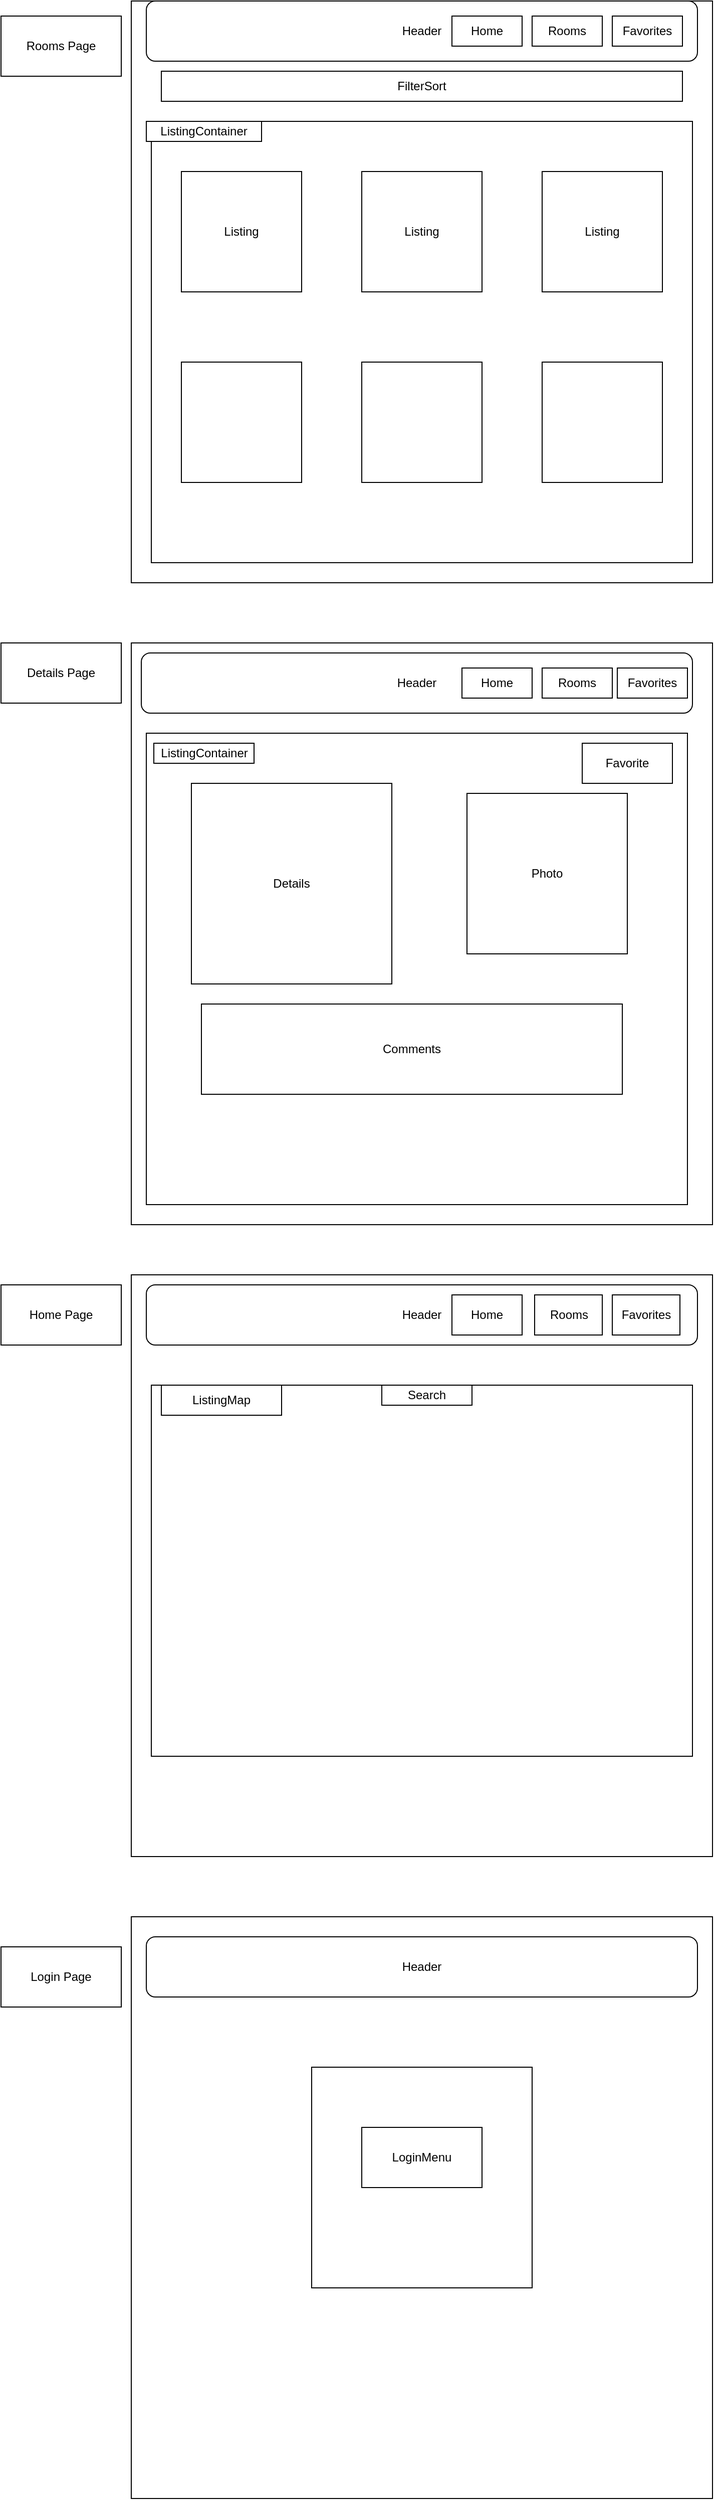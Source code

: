 <mxfile version="14.2.3" type="github">
  <diagram id="Pl62SMpYmVAyfDu2zBC6" name="Page-1">
    <mxGraphModel dx="946" dy="614" grid="1" gridSize="10" guides="1" tooltips="1" connect="1" arrows="1" fold="1" page="1" pageScale="1" pageWidth="850" pageHeight="1100" math="0" shadow="0">
      <root>
        <mxCell id="0" />
        <mxCell id="1" parent="0" />
        <mxCell id="fQGV6n-4ld-pLrWpLLM_-1" value="" style="whiteSpace=wrap;html=1;aspect=fixed;" vertex="1" parent="1">
          <mxGeometry x="130" y="30" width="580" height="580" as="geometry" />
        </mxCell>
        <mxCell id="fQGV6n-4ld-pLrWpLLM_-2" value="Header" style="rounded=1;whiteSpace=wrap;html=1;" vertex="1" parent="1">
          <mxGeometry x="145" y="30" width="550" height="60" as="geometry" />
        </mxCell>
        <mxCell id="fQGV6n-4ld-pLrWpLLM_-3" value="FilterSort" style="rounded=0;whiteSpace=wrap;html=1;" vertex="1" parent="1">
          <mxGeometry x="160" y="100" width="520" height="30" as="geometry" />
        </mxCell>
        <mxCell id="fQGV6n-4ld-pLrWpLLM_-4" value="Home" style="rounded=0;whiteSpace=wrap;html=1;" vertex="1" parent="1">
          <mxGeometry x="450" y="45" width="70" height="30" as="geometry" />
        </mxCell>
        <mxCell id="fQGV6n-4ld-pLrWpLLM_-5" value="Favorites" style="rounded=0;whiteSpace=wrap;html=1;" vertex="1" parent="1">
          <mxGeometry x="610" y="45" width="70" height="30" as="geometry" />
        </mxCell>
        <mxCell id="fQGV6n-4ld-pLrWpLLM_-7" value="&lt;p style=&quot;line-height: 60% ; font-size: 15px&quot;&gt;&lt;br&gt;&lt;/p&gt;" style="rounded=0;whiteSpace=wrap;html=1;align=left;" vertex="1" parent="1">
          <mxGeometry x="150" y="150" width="540" height="440" as="geometry" />
        </mxCell>
        <mxCell id="fQGV6n-4ld-pLrWpLLM_-8" value="ListingContainer" style="rounded=0;whiteSpace=wrap;html=1;" vertex="1" parent="1">
          <mxGeometry x="145" y="150" width="115" height="20" as="geometry" />
        </mxCell>
        <mxCell id="fQGV6n-4ld-pLrWpLLM_-9" value="Listing" style="whiteSpace=wrap;html=1;aspect=fixed;" vertex="1" parent="1">
          <mxGeometry x="180" y="200" width="120" height="120" as="geometry" />
        </mxCell>
        <mxCell id="fQGV6n-4ld-pLrWpLLM_-11" value="Listing" style="whiteSpace=wrap;html=1;aspect=fixed;" vertex="1" parent="1">
          <mxGeometry x="360" y="200" width="120" height="120" as="geometry" />
        </mxCell>
        <mxCell id="fQGV6n-4ld-pLrWpLLM_-12" value="Listing" style="whiteSpace=wrap;html=1;aspect=fixed;" vertex="1" parent="1">
          <mxGeometry x="540" y="200" width="120" height="120" as="geometry" />
        </mxCell>
        <mxCell id="fQGV6n-4ld-pLrWpLLM_-14" value="" style="whiteSpace=wrap;html=1;aspect=fixed;" vertex="1" parent="1">
          <mxGeometry x="540" y="390" width="120" height="120" as="geometry" />
        </mxCell>
        <mxCell id="fQGV6n-4ld-pLrWpLLM_-15" value="" style="whiteSpace=wrap;html=1;aspect=fixed;" vertex="1" parent="1">
          <mxGeometry x="360" y="390" width="120" height="120" as="geometry" />
        </mxCell>
        <mxCell id="fQGV6n-4ld-pLrWpLLM_-16" value="" style="whiteSpace=wrap;html=1;aspect=fixed;" vertex="1" parent="1">
          <mxGeometry x="180" y="390" width="120" height="120" as="geometry" />
        </mxCell>
        <mxCell id="fQGV6n-4ld-pLrWpLLM_-17" value="" style="whiteSpace=wrap;html=1;aspect=fixed;" vertex="1" parent="1">
          <mxGeometry x="130" y="670" width="580" height="580" as="geometry" />
        </mxCell>
        <mxCell id="fQGV6n-4ld-pLrWpLLM_-18" value="Rooms Page" style="rounded=0;whiteSpace=wrap;html=1;" vertex="1" parent="1">
          <mxGeometry y="45" width="120" height="60" as="geometry" />
        </mxCell>
        <mxCell id="fQGV6n-4ld-pLrWpLLM_-19" value="Details Page" style="rounded=0;whiteSpace=wrap;html=1;" vertex="1" parent="1">
          <mxGeometry y="670" width="120" height="60" as="geometry" />
        </mxCell>
        <mxCell id="fQGV6n-4ld-pLrWpLLM_-20" value="Header" style="rounded=1;whiteSpace=wrap;html=1;" vertex="1" parent="1">
          <mxGeometry x="140" y="680" width="550" height="60" as="geometry" />
        </mxCell>
        <mxCell id="fQGV6n-4ld-pLrWpLLM_-21" value="&lt;p style=&quot;line-height: 60% ; font-size: 15px&quot;&gt;&lt;br&gt;&lt;/p&gt;" style="rounded=0;whiteSpace=wrap;html=1;align=left;" vertex="1" parent="1">
          <mxGeometry x="145" y="760" width="540" height="470" as="geometry" />
        </mxCell>
        <mxCell id="fQGV6n-4ld-pLrWpLLM_-22" value="ListingContainer" style="rounded=0;whiteSpace=wrap;html=1;" vertex="1" parent="1">
          <mxGeometry x="152.5" y="770" width="100" height="20" as="geometry" />
        </mxCell>
        <mxCell id="fQGV6n-4ld-pLrWpLLM_-23" value="Photo" style="whiteSpace=wrap;html=1;aspect=fixed;" vertex="1" parent="1">
          <mxGeometry x="465" y="820" width="160" height="160" as="geometry" />
        </mxCell>
        <mxCell id="fQGV6n-4ld-pLrWpLLM_-24" value="Details" style="whiteSpace=wrap;html=1;aspect=fixed;" vertex="1" parent="1">
          <mxGeometry x="190" y="810" width="200" height="200" as="geometry" />
        </mxCell>
        <mxCell id="fQGV6n-4ld-pLrWpLLM_-26" value="Favorite" style="rounded=0;whiteSpace=wrap;html=1;" vertex="1" parent="1">
          <mxGeometry x="580" y="770" width="90" height="40" as="geometry" />
        </mxCell>
        <mxCell id="fQGV6n-4ld-pLrWpLLM_-27" value="Comments" style="rounded=0;whiteSpace=wrap;html=1;" vertex="1" parent="1">
          <mxGeometry x="200" y="1030" width="420" height="90" as="geometry" />
        </mxCell>
        <mxCell id="fQGV6n-4ld-pLrWpLLM_-28" value="" style="whiteSpace=wrap;html=1;aspect=fixed;" vertex="1" parent="1">
          <mxGeometry x="130" y="1300" width="580" height="580" as="geometry" />
        </mxCell>
        <mxCell id="fQGV6n-4ld-pLrWpLLM_-29" value="Header" style="rounded=1;whiteSpace=wrap;html=1;" vertex="1" parent="1">
          <mxGeometry x="145" y="1310" width="550" height="60" as="geometry" />
        </mxCell>
        <mxCell id="fQGV6n-4ld-pLrWpLLM_-31" value="Rooms" style="rounded=0;whiteSpace=wrap;html=1;" vertex="1" parent="1">
          <mxGeometry x="530" y="45" width="70" height="30" as="geometry" />
        </mxCell>
        <mxCell id="fQGV6n-4ld-pLrWpLLM_-32" value="Home" style="rounded=0;whiteSpace=wrap;html=1;" vertex="1" parent="1">
          <mxGeometry x="460" y="695" width="70" height="30" as="geometry" />
        </mxCell>
        <mxCell id="fQGV6n-4ld-pLrWpLLM_-33" value="Rooms" style="rounded=0;whiteSpace=wrap;html=1;" vertex="1" parent="1">
          <mxGeometry x="540" y="695" width="70" height="30" as="geometry" />
        </mxCell>
        <mxCell id="fQGV6n-4ld-pLrWpLLM_-34" value="Favorites" style="rounded=0;whiteSpace=wrap;html=1;" vertex="1" parent="1">
          <mxGeometry x="615" y="695" width="70" height="30" as="geometry" />
        </mxCell>
        <mxCell id="fQGV6n-4ld-pLrWpLLM_-35" value="Home Page" style="rounded=0;whiteSpace=wrap;html=1;" vertex="1" parent="1">
          <mxGeometry y="1310" width="120" height="60" as="geometry" />
        </mxCell>
        <mxCell id="fQGV6n-4ld-pLrWpLLM_-36" value="" style="rounded=0;whiteSpace=wrap;html=1;" vertex="1" parent="1">
          <mxGeometry x="150" y="1410" width="540" height="370" as="geometry" />
        </mxCell>
        <mxCell id="fQGV6n-4ld-pLrWpLLM_-37" value="ListingMap" style="rounded=0;whiteSpace=wrap;html=1;" vertex="1" parent="1">
          <mxGeometry x="160" y="1410" width="120" height="30" as="geometry" />
        </mxCell>
        <mxCell id="fQGV6n-4ld-pLrWpLLM_-38" value="Home" style="rounded=0;whiteSpace=wrap;html=1;" vertex="1" parent="1">
          <mxGeometry x="450" y="1320" width="70" height="40" as="geometry" />
        </mxCell>
        <mxCell id="fQGV6n-4ld-pLrWpLLM_-39" value="Rooms" style="rounded=0;whiteSpace=wrap;html=1;" vertex="1" parent="1">
          <mxGeometry x="532.5" y="1320" width="67.5" height="40" as="geometry" />
        </mxCell>
        <mxCell id="fQGV6n-4ld-pLrWpLLM_-40" value="Favorites" style="rounded=0;whiteSpace=wrap;html=1;" vertex="1" parent="1">
          <mxGeometry x="610" y="1320" width="67.5" height="40" as="geometry" />
        </mxCell>
        <mxCell id="fQGV6n-4ld-pLrWpLLM_-42" value="Search" style="rounded=0;whiteSpace=wrap;html=1;" vertex="1" parent="1">
          <mxGeometry x="380" y="1410" width="90" height="20" as="geometry" />
        </mxCell>
        <mxCell id="fQGV6n-4ld-pLrWpLLM_-43" value="" style="whiteSpace=wrap;html=1;aspect=fixed;" vertex="1" parent="1">
          <mxGeometry x="130" y="1940" width="580" height="580" as="geometry" />
        </mxCell>
        <mxCell id="fQGV6n-4ld-pLrWpLLM_-44" value="Header" style="rounded=1;whiteSpace=wrap;html=1;" vertex="1" parent="1">
          <mxGeometry x="145" y="1960" width="550" height="60" as="geometry" />
        </mxCell>
        <mxCell id="fQGV6n-4ld-pLrWpLLM_-45" value="" style="whiteSpace=wrap;html=1;aspect=fixed;" vertex="1" parent="1">
          <mxGeometry x="310" y="2090" width="220" height="220" as="geometry" />
        </mxCell>
        <mxCell id="fQGV6n-4ld-pLrWpLLM_-46" value="LoginMenu" style="rounded=0;whiteSpace=wrap;html=1;" vertex="1" parent="1">
          <mxGeometry x="360" y="2150" width="120" height="60" as="geometry" />
        </mxCell>
        <mxCell id="fQGV6n-4ld-pLrWpLLM_-47" value="Login Page" style="rounded=0;whiteSpace=wrap;html=1;" vertex="1" parent="1">
          <mxGeometry y="1970" width="120" height="60" as="geometry" />
        </mxCell>
      </root>
    </mxGraphModel>
  </diagram>
</mxfile>
